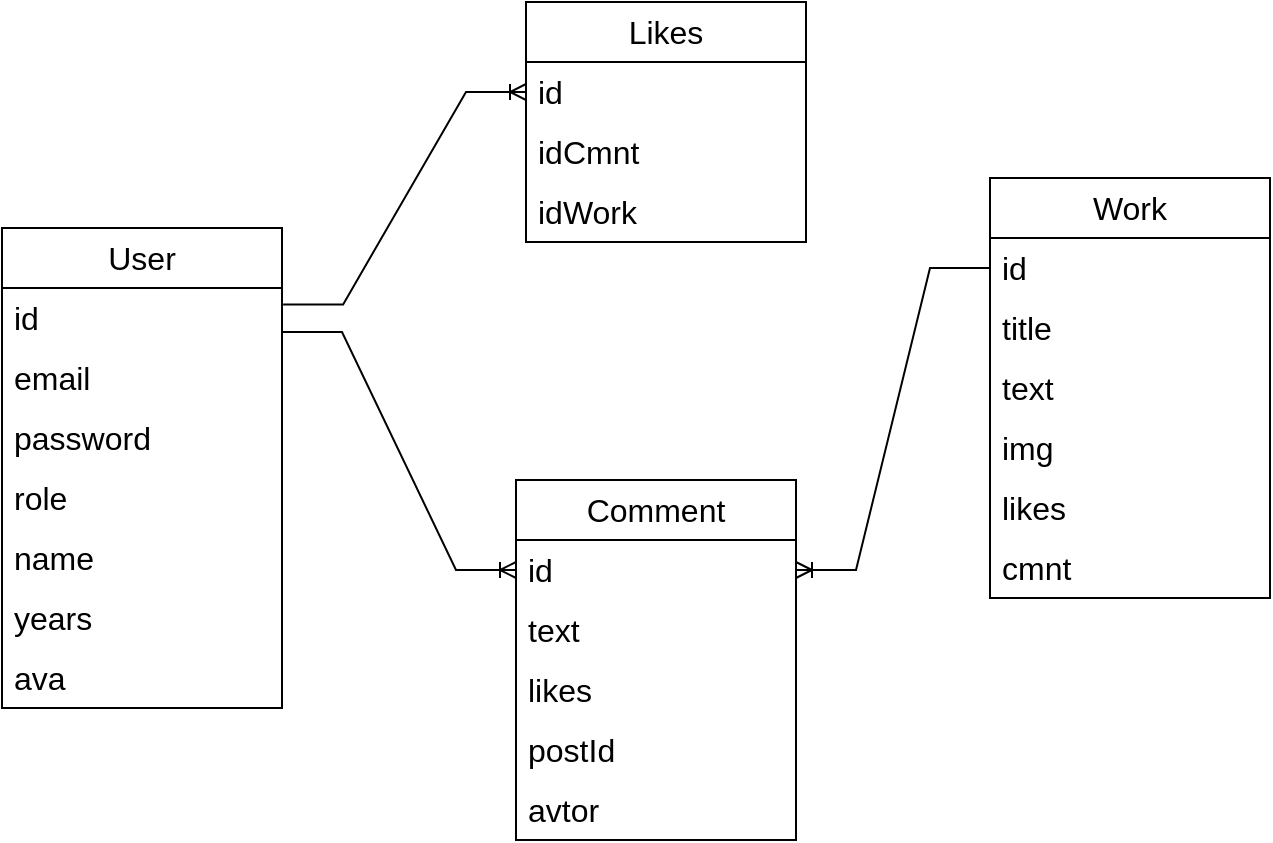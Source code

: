 <mxfile version="21.6.8" type="device">
  <diagram name="Страница 1" id="oUHi4s4q1I7DraM7khok">
    <mxGraphModel dx="3642" dy="967" grid="0" gridSize="10" guides="1" tooltips="1" connect="1" arrows="1" fold="1" page="0" pageScale="1" pageWidth="827" pageHeight="1169" math="0" shadow="0">
      <root>
        <mxCell id="0" />
        <mxCell id="1" parent="0" />
        <mxCell id="-vo9OUxaji078jTFSiV0-2" value="User" style="swimlane;fontStyle=0;childLayout=stackLayout;horizontal=1;startSize=30;horizontalStack=0;resizeParent=1;resizeParentMax=0;resizeLast=0;collapsible=1;marginBottom=0;whiteSpace=wrap;html=1;fontSize=16;" parent="1" vertex="1">
          <mxGeometry x="-2009" y="51" width="140" height="240" as="geometry" />
        </mxCell>
        <mxCell id="-vo9OUxaji078jTFSiV0-3" value="id" style="text;strokeColor=none;fillColor=none;align=left;verticalAlign=middle;spacingLeft=4;spacingRight=4;overflow=hidden;points=[[0,0.5],[1,0.5]];portConstraint=eastwest;rotatable=0;whiteSpace=wrap;html=1;fontSize=16;" parent="-vo9OUxaji078jTFSiV0-2" vertex="1">
          <mxGeometry y="30" width="140" height="30" as="geometry" />
        </mxCell>
        <mxCell id="-vo9OUxaji078jTFSiV0-4" value="email" style="text;strokeColor=none;fillColor=none;align=left;verticalAlign=middle;spacingLeft=4;spacingRight=4;overflow=hidden;points=[[0,0.5],[1,0.5]];portConstraint=eastwest;rotatable=0;whiteSpace=wrap;html=1;fontSize=16;" parent="-vo9OUxaji078jTFSiV0-2" vertex="1">
          <mxGeometry y="60" width="140" height="30" as="geometry" />
        </mxCell>
        <mxCell id="-vo9OUxaji078jTFSiV0-5" value="password" style="text;strokeColor=none;fillColor=none;align=left;verticalAlign=middle;spacingLeft=4;spacingRight=4;overflow=hidden;points=[[0,0.5],[1,0.5]];portConstraint=eastwest;rotatable=0;whiteSpace=wrap;html=1;fontSize=16;" parent="-vo9OUxaji078jTFSiV0-2" vertex="1">
          <mxGeometry y="90" width="140" height="30" as="geometry" />
        </mxCell>
        <mxCell id="-vo9OUxaji078jTFSiV0-7" value="role" style="text;strokeColor=none;fillColor=none;align=left;verticalAlign=middle;spacingLeft=4;spacingRight=4;overflow=hidden;points=[[0,0.5],[1,0.5]];portConstraint=eastwest;rotatable=0;whiteSpace=wrap;html=1;fontSize=16;" parent="-vo9OUxaji078jTFSiV0-2" vertex="1">
          <mxGeometry y="120" width="140" height="30" as="geometry" />
        </mxCell>
        <mxCell id="-vo9OUxaji078jTFSiV0-8" value="name" style="text;strokeColor=none;fillColor=none;align=left;verticalAlign=middle;spacingLeft=4;spacingRight=4;overflow=hidden;points=[[0,0.5],[1,0.5]];portConstraint=eastwest;rotatable=0;whiteSpace=wrap;html=1;fontSize=16;" parent="-vo9OUxaji078jTFSiV0-2" vertex="1">
          <mxGeometry y="150" width="140" height="30" as="geometry" />
        </mxCell>
        <mxCell id="-vo9OUxaji078jTFSiV0-9" value="years" style="text;strokeColor=none;fillColor=none;align=left;verticalAlign=middle;spacingLeft=4;spacingRight=4;overflow=hidden;points=[[0,0.5],[1,0.5]];portConstraint=eastwest;rotatable=0;whiteSpace=wrap;html=1;fontSize=16;" parent="-vo9OUxaji078jTFSiV0-2" vertex="1">
          <mxGeometry y="180" width="140" height="30" as="geometry" />
        </mxCell>
        <mxCell id="-vo9OUxaji078jTFSiV0-10" value="ava" style="text;strokeColor=none;fillColor=none;align=left;verticalAlign=middle;spacingLeft=4;spacingRight=4;overflow=hidden;points=[[0,0.5],[1,0.5]];portConstraint=eastwest;rotatable=0;whiteSpace=wrap;html=1;fontSize=16;" parent="-vo9OUxaji078jTFSiV0-2" vertex="1">
          <mxGeometry y="210" width="140" height="30" as="geometry" />
        </mxCell>
        <mxCell id="-vo9OUxaji078jTFSiV0-11" value="Work" style="swimlane;fontStyle=0;childLayout=stackLayout;horizontal=1;startSize=30;horizontalStack=0;resizeParent=1;resizeParentMax=0;resizeLast=0;collapsible=1;marginBottom=0;whiteSpace=wrap;html=1;fontSize=16;" parent="1" vertex="1">
          <mxGeometry x="-1515" y="26" width="140" height="210" as="geometry" />
        </mxCell>
        <mxCell id="-vo9OUxaji078jTFSiV0-12" value="id" style="text;strokeColor=none;fillColor=none;align=left;verticalAlign=middle;spacingLeft=4;spacingRight=4;overflow=hidden;points=[[0,0.5],[1,0.5]];portConstraint=eastwest;rotatable=0;whiteSpace=wrap;html=1;fontSize=16;" parent="-vo9OUxaji078jTFSiV0-11" vertex="1">
          <mxGeometry y="30" width="140" height="30" as="geometry" />
        </mxCell>
        <mxCell id="-vo9OUxaji078jTFSiV0-13" value="title" style="text;strokeColor=none;fillColor=none;align=left;verticalAlign=middle;spacingLeft=4;spacingRight=4;overflow=hidden;points=[[0,0.5],[1,0.5]];portConstraint=eastwest;rotatable=0;whiteSpace=wrap;html=1;fontSize=16;" parent="-vo9OUxaji078jTFSiV0-11" vertex="1">
          <mxGeometry y="60" width="140" height="30" as="geometry" />
        </mxCell>
        <mxCell id="-vo9OUxaji078jTFSiV0-14" value="text" style="text;strokeColor=none;fillColor=none;align=left;verticalAlign=middle;spacingLeft=4;spacingRight=4;overflow=hidden;points=[[0,0.5],[1,0.5]];portConstraint=eastwest;rotatable=0;whiteSpace=wrap;html=1;fontSize=16;" parent="-vo9OUxaji078jTFSiV0-11" vertex="1">
          <mxGeometry y="90" width="140" height="30" as="geometry" />
        </mxCell>
        <mxCell id="-vo9OUxaji078jTFSiV0-15" value="img" style="text;strokeColor=none;fillColor=none;align=left;verticalAlign=middle;spacingLeft=4;spacingRight=4;overflow=hidden;points=[[0,0.5],[1,0.5]];portConstraint=eastwest;rotatable=0;whiteSpace=wrap;html=1;fontSize=16;" parent="-vo9OUxaji078jTFSiV0-11" vertex="1">
          <mxGeometry y="120" width="140" height="30" as="geometry" />
        </mxCell>
        <mxCell id="LPZ16kYdYz1nfTRRBmW1-1" value="likes" style="text;strokeColor=none;fillColor=none;align=left;verticalAlign=middle;spacingLeft=4;spacingRight=4;overflow=hidden;points=[[0,0.5],[1,0.5]];portConstraint=eastwest;rotatable=0;whiteSpace=wrap;html=1;fontSize=16;" parent="-vo9OUxaji078jTFSiV0-11" vertex="1">
          <mxGeometry y="150" width="140" height="30" as="geometry" />
        </mxCell>
        <mxCell id="fY9Zwr9VDB4GRJdatr0K-1" value="cmnt" style="text;strokeColor=none;fillColor=none;align=left;verticalAlign=middle;spacingLeft=4;spacingRight=4;overflow=hidden;points=[[0,0.5],[1,0.5]];portConstraint=eastwest;rotatable=0;whiteSpace=wrap;html=1;fontSize=16;" parent="-vo9OUxaji078jTFSiV0-11" vertex="1">
          <mxGeometry y="180" width="140" height="30" as="geometry" />
        </mxCell>
        <mxCell id="-vo9OUxaji078jTFSiV0-17" value="Comment" style="swimlane;fontStyle=0;childLayout=stackLayout;horizontal=1;startSize=30;horizontalStack=0;resizeParent=1;resizeParentMax=0;resizeLast=0;collapsible=1;marginBottom=0;whiteSpace=wrap;html=1;fontSize=16;" parent="1" vertex="1">
          <mxGeometry x="-1752" y="177" width="140" height="180" as="geometry" />
        </mxCell>
        <mxCell id="-vo9OUxaji078jTFSiV0-18" value="id" style="text;strokeColor=none;fillColor=none;align=left;verticalAlign=middle;spacingLeft=4;spacingRight=4;overflow=hidden;points=[[0,0.5],[1,0.5]];portConstraint=eastwest;rotatable=0;whiteSpace=wrap;html=1;fontSize=16;" parent="-vo9OUxaji078jTFSiV0-17" vertex="1">
          <mxGeometry y="30" width="140" height="30" as="geometry" />
        </mxCell>
        <mxCell id="-vo9OUxaji078jTFSiV0-19" value="text" style="text;strokeColor=none;fillColor=none;align=left;verticalAlign=middle;spacingLeft=4;spacingRight=4;overflow=hidden;points=[[0,0.5],[1,0.5]];portConstraint=eastwest;rotatable=0;whiteSpace=wrap;html=1;fontSize=16;" parent="-vo9OUxaji078jTFSiV0-17" vertex="1">
          <mxGeometry y="60" width="140" height="30" as="geometry" />
        </mxCell>
        <mxCell id="-vo9OUxaji078jTFSiV0-20" value="likes" style="text;strokeColor=none;fillColor=none;align=left;verticalAlign=middle;spacingLeft=4;spacingRight=4;overflow=hidden;points=[[0,0.5],[1,0.5]];portConstraint=eastwest;rotatable=0;whiteSpace=wrap;html=1;fontSize=16;" parent="-vo9OUxaji078jTFSiV0-17" vertex="1">
          <mxGeometry y="90" width="140" height="30" as="geometry" />
        </mxCell>
        <mxCell id="-vo9OUxaji078jTFSiV0-21" value="postId" style="text;strokeColor=none;fillColor=none;align=left;verticalAlign=middle;spacingLeft=4;spacingRight=4;overflow=hidden;points=[[0,0.5],[1,0.5]];portConstraint=eastwest;rotatable=0;whiteSpace=wrap;html=1;fontSize=16;" parent="-vo9OUxaji078jTFSiV0-17" vertex="1">
          <mxGeometry y="120" width="140" height="30" as="geometry" />
        </mxCell>
        <mxCell id="-vo9OUxaji078jTFSiV0-22" value="avtor" style="text;strokeColor=none;fillColor=none;align=left;verticalAlign=middle;spacingLeft=4;spacingRight=4;overflow=hidden;points=[[0,0.5],[1,0.5]];portConstraint=eastwest;rotatable=0;whiteSpace=wrap;html=1;fontSize=16;" parent="-vo9OUxaji078jTFSiV0-17" vertex="1">
          <mxGeometry y="150" width="140" height="30" as="geometry" />
        </mxCell>
        <mxCell id="RH28ZuDmKJQI5v7S5gml-10" value="Likes" style="swimlane;fontStyle=0;childLayout=stackLayout;horizontal=1;startSize=30;horizontalStack=0;resizeParent=1;resizeParentMax=0;resizeLast=0;collapsible=1;marginBottom=0;whiteSpace=wrap;html=1;fontSize=16;" parent="1" vertex="1">
          <mxGeometry x="-1747" y="-62" width="140" height="120" as="geometry" />
        </mxCell>
        <mxCell id="RH28ZuDmKJQI5v7S5gml-11" value="id" style="text;strokeColor=none;fillColor=none;align=left;verticalAlign=middle;spacingLeft=4;spacingRight=4;overflow=hidden;points=[[0,0.5],[1,0.5]];portConstraint=eastwest;rotatable=0;whiteSpace=wrap;html=1;fontSize=16;" parent="RH28ZuDmKJQI5v7S5gml-10" vertex="1">
          <mxGeometry y="30" width="140" height="30" as="geometry" />
        </mxCell>
        <mxCell id="RH28ZuDmKJQI5v7S5gml-12" value="idCmnt" style="text;strokeColor=none;fillColor=none;align=left;verticalAlign=middle;spacingLeft=4;spacingRight=4;overflow=hidden;points=[[0,0.5],[1,0.5]];portConstraint=eastwest;rotatable=0;whiteSpace=wrap;html=1;fontSize=16;" parent="RH28ZuDmKJQI5v7S5gml-10" vertex="1">
          <mxGeometry y="60" width="140" height="30" as="geometry" />
        </mxCell>
        <mxCell id="RH28ZuDmKJQI5v7S5gml-13" value="idWork" style="text;strokeColor=none;fillColor=none;align=left;verticalAlign=middle;spacingLeft=4;spacingRight=4;overflow=hidden;points=[[0,0.5],[1,0.5]];portConstraint=eastwest;rotatable=0;whiteSpace=wrap;html=1;fontSize=16;" parent="RH28ZuDmKJQI5v7S5gml-10" vertex="1">
          <mxGeometry y="90" width="140" height="30" as="geometry" />
        </mxCell>
        <mxCell id="32qfc8s74zNiDFZvMAb7-25" value="" style="edgeStyle=entityRelationEdgeStyle;fontSize=12;html=1;endArrow=ERoneToMany;rounded=0;entryX=0;entryY=0.5;entryDx=0;entryDy=0;" edge="1" parent="1" target="-vo9OUxaji078jTFSiV0-18">
          <mxGeometry width="100" height="100" relative="1" as="geometry">
            <mxPoint x="-1869" y="103" as="sourcePoint" />
            <mxPoint x="-1418" y="157" as="targetPoint" />
          </mxGeometry>
        </mxCell>
        <mxCell id="32qfc8s74zNiDFZvMAb7-26" value="" style="edgeStyle=entityRelationEdgeStyle;fontSize=12;html=1;endArrow=ERoneToMany;rounded=0;exitX=1.004;exitY=0.273;exitDx=0;exitDy=0;exitPerimeter=0;entryX=0;entryY=0.5;entryDx=0;entryDy=0;" edge="1" parent="1" source="-vo9OUxaji078jTFSiV0-3" target="RH28ZuDmKJQI5v7S5gml-11">
          <mxGeometry width="100" height="100" relative="1" as="geometry">
            <mxPoint x="-1518" y="257" as="sourcePoint" />
            <mxPoint x="-1418" y="157" as="targetPoint" />
          </mxGeometry>
        </mxCell>
        <mxCell id="32qfc8s74zNiDFZvMAb7-29" value="" style="edgeStyle=entityRelationEdgeStyle;fontSize=12;html=1;endArrow=ERoneToMany;rounded=0;exitX=0;exitY=0.5;exitDx=0;exitDy=0;entryX=1;entryY=0.5;entryDx=0;entryDy=0;" edge="1" parent="1" source="-vo9OUxaji078jTFSiV0-12" target="-vo9OUxaji078jTFSiV0-18">
          <mxGeometry width="100" height="100" relative="1" as="geometry">
            <mxPoint x="-1518" y="257" as="sourcePoint" />
            <mxPoint x="-1418" y="157" as="targetPoint" />
          </mxGeometry>
        </mxCell>
      </root>
    </mxGraphModel>
  </diagram>
</mxfile>
